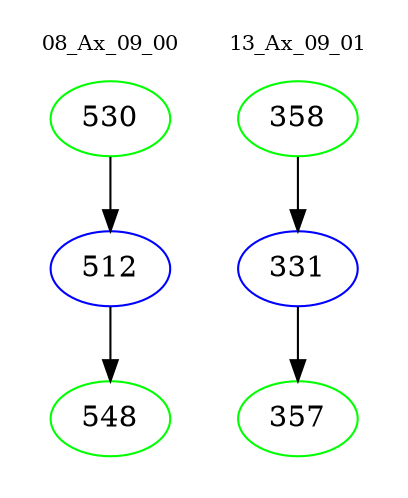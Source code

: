 digraph{
subgraph cluster_0 {
color = white
label = "08_Ax_09_00";
fontsize=10;
T0_530 [label="530", color="green"]
T0_530 -> T0_512 [color="black"]
T0_512 [label="512", color="blue"]
T0_512 -> T0_548 [color="black"]
T0_548 [label="548", color="green"]
}
subgraph cluster_1 {
color = white
label = "13_Ax_09_01";
fontsize=10;
T1_358 [label="358", color="green"]
T1_358 -> T1_331 [color="black"]
T1_331 [label="331", color="blue"]
T1_331 -> T1_357 [color="black"]
T1_357 [label="357", color="green"]
}
}
